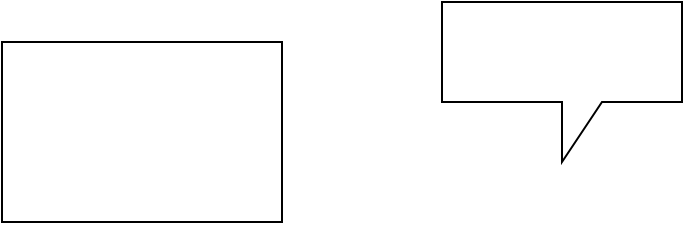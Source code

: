 <mxfile version="14.6.13" type="github">
  <diagram id="NgfA3EcsSGCcuS9-Ic-h" name="第 1 页">
    <mxGraphModel dx="1422" dy="762" grid="1" gridSize="10" guides="1" tooltips="1" connect="1" arrows="1" fold="1" page="1" pageScale="1" pageWidth="827" pageHeight="1169" math="0" shadow="0">
      <root>
        <mxCell id="0" />
        <mxCell id="1" parent="0" />
        <mxCell id="FYhZRu7M5MYIxLVTu6ht-1" value="" style="rounded=0;whiteSpace=wrap;html=1;" vertex="1" parent="1">
          <mxGeometry x="150" y="100" width="140" height="90" as="geometry" />
        </mxCell>
        <mxCell id="FYhZRu7M5MYIxLVTu6ht-3" value="" style="shape=callout;whiteSpace=wrap;html=1;perimeter=calloutPerimeter;" vertex="1" parent="1">
          <mxGeometry x="370" y="80" width="120" height="80" as="geometry" />
        </mxCell>
      </root>
    </mxGraphModel>
  </diagram>
</mxfile>
